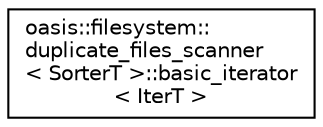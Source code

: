 digraph "Graphical Class Hierarchy"
{
 // LATEX_PDF_SIZE
  edge [fontname="Helvetica",fontsize="10",labelfontname="Helvetica",labelfontsize="10"];
  node [fontname="Helvetica",fontsize="10",shape=record];
  rankdir="LR";
  Node0 [label="oasis::filesystem::\lduplicate_files_scanner\l\< SorterT \>::basic_iterator\l\< IterT \>",height=0.2,width=0.4,color="black", fillcolor="white", style="filled",URL="$classoasis_1_1filesystem_1_1duplicate__files__scanner_1_1basic__iterator.html",tooltip=" "];
}
